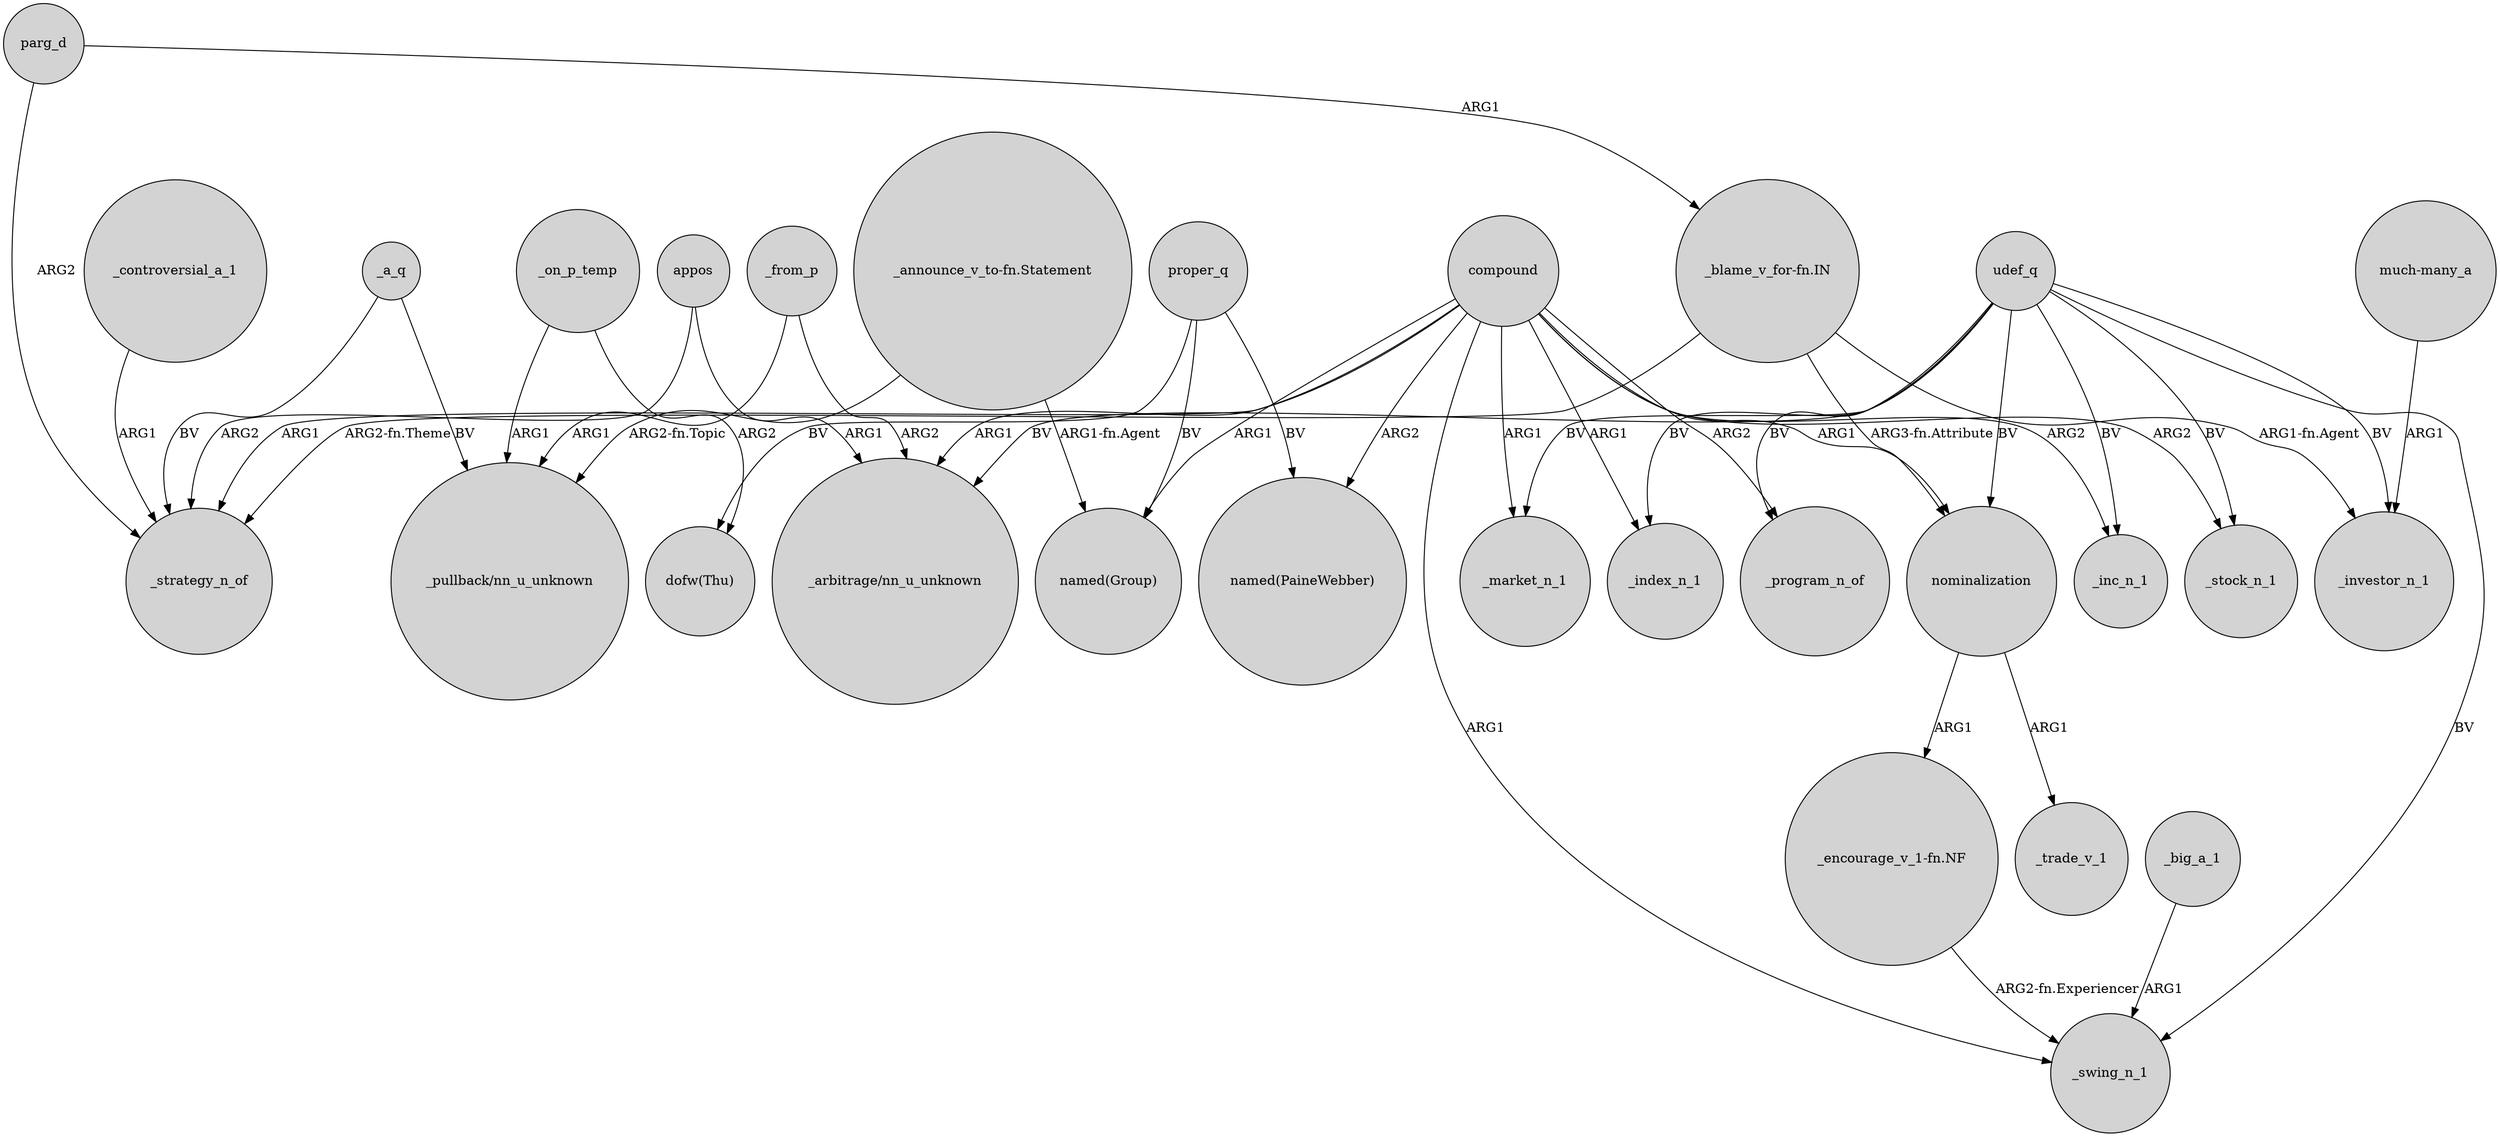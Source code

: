digraph {
	node [shape=circle style=filled]
	_from_p -> "_arbitrage/nn_u_unknown" [label=ARG2]
	compound -> _program_n_of [label=ARG2]
	"_blame_v_for-fn.IN" -> nominalization [label="ARG3-fn.Attribute"]
	parg_d -> _strategy_n_of [label=ARG2]
	udef_q -> _inc_n_1 [label=BV]
	_on_p_temp -> "dofw(Thu)" [label=ARG2]
	"_announce_v_to-fn.Statement" -> "_pullback/nn_u_unknown" [label="ARG2-fn.Topic"]
	udef_q -> _investor_n_1 [label=BV]
	"much-many_a" -> _investor_n_1 [label=ARG1]
	compound -> _strategy_n_of [label=ARG1]
	parg_d -> "_blame_v_for-fn.IN" [label=ARG1]
	appos -> _strategy_n_of [label=ARG2]
	_from_p -> "_pullback/nn_u_unknown" [label=ARG1]
	udef_q -> _program_n_of [label=BV]
	udef_q -> _market_n_1 [label=BV]
	compound -> "named(PaineWebber)" [label=ARG2]
	"_encourage_v_1-fn.NF" -> _swing_n_1 [label="ARG2-fn.Experiencer"]
	udef_q -> _index_n_1 [label=BV]
	nominalization -> _trade_v_1 [label=ARG1]
	"_blame_v_for-fn.IN" -> _strategy_n_of [label="ARG2-fn.Theme"]
	compound -> "named(Group)" [label=ARG1]
	appos -> "_arbitrage/nn_u_unknown" [label=ARG1]
	compound -> _stock_n_1 [label=ARG2]
	_a_q -> "_pullback/nn_u_unknown" [label=BV]
	udef_q -> _swing_n_1 [label=BV]
	udef_q -> _stock_n_1 [label=BV]
	nominalization -> "_encourage_v_1-fn.NF" [label=ARG1]
	udef_q -> "_arbitrage/nn_u_unknown" [label=BV]
	_controversial_a_1 -> _strategy_n_of [label=ARG1]
	compound -> "_arbitrage/nn_u_unknown" [label=ARG1]
	proper_q -> "named(PaineWebber)" [label=BV]
	proper_q -> "dofw(Thu)" [label=BV]
	"_announce_v_to-fn.Statement" -> "named(Group)" [label="ARG1-fn.Agent"]
	udef_q -> nominalization [label=BV]
	"_blame_v_for-fn.IN" -> _investor_n_1 [label="ARG1-fn.Agent"]
	proper_q -> "named(Group)" [label=BV]
	compound -> _market_n_1 [label=ARG1]
	_big_a_1 -> _swing_n_1 [label=ARG1]
	compound -> nominalization [label=ARG1]
	compound -> _inc_n_1 [label=ARG2]
	compound -> _swing_n_1 [label=ARG1]
	_on_p_temp -> "_pullback/nn_u_unknown" [label=ARG1]
	_a_q -> _strategy_n_of [label=BV]
	compound -> _index_n_1 [label=ARG1]
}
